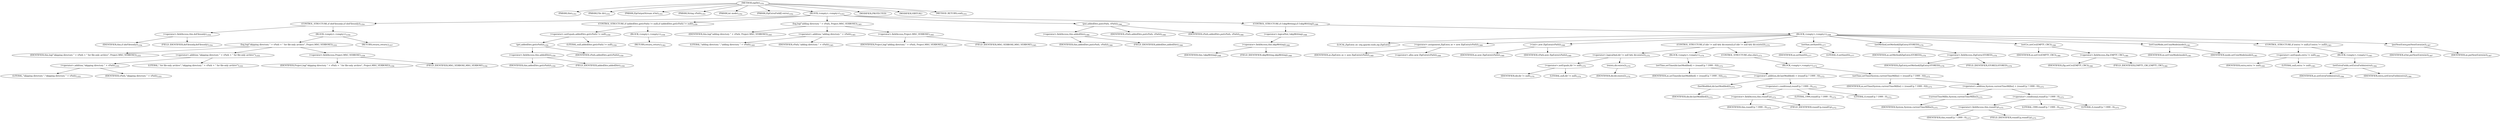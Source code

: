 digraph "zipDir" {  
"3313" [label = <(METHOD,zipDir)<SUB>1351</SUB>> ]
"136" [label = <(PARAM,this)<SUB>1351</SUB>> ]
"3314" [label = <(PARAM,File dir)<SUB>1351</SUB>> ]
"3315" [label = <(PARAM,ZipOutputStream zOut)<SUB>1351</SUB>> ]
"3316" [label = <(PARAM,String vPath)<SUB>1351</SUB>> ]
"3317" [label = <(PARAM,int mode)<SUB>1352</SUB>> ]
"3318" [label = <(PARAM,ZipExtraField[] extra)<SUB>1352</SUB>> ]
"3319" [label = <(BLOCK,&lt;empty&gt;,&lt;empty&gt;)<SUB>1353</SUB>> ]
"3320" [label = <(CONTROL_STRUCTURE,if (doFilesonly),if (doFilesonly))<SUB>1354</SUB>> ]
"3321" [label = <(&lt;operator&gt;.fieldAccess,this.doFilesonly)<SUB>1354</SUB>> ]
"3322" [label = <(IDENTIFIER,this,if (doFilesonly))<SUB>1354</SUB>> ]
"3323" [label = <(FIELD_IDENTIFIER,doFilesonly,doFilesonly)<SUB>1354</SUB>> ]
"3324" [label = <(BLOCK,&lt;empty&gt;,&lt;empty&gt;)<SUB>1354</SUB>> ]
"3325" [label = <(log,log(&quot;skipping directory &quot; + vPath + &quot; for file-only archive&quot;, Project.MSG_VERBOSE))<SUB>1355</SUB>> ]
"135" [label = <(IDENTIFIER,this,log(&quot;skipping directory &quot; + vPath + &quot; for file-only archive&quot;, Project.MSG_VERBOSE))<SUB>1355</SUB>> ]
"3326" [label = <(&lt;operator&gt;.addition,&quot;skipping directory &quot; + vPath + &quot; for file-only archive&quot;)<SUB>1355</SUB>> ]
"3327" [label = <(&lt;operator&gt;.addition,&quot;skipping directory &quot; + vPath)<SUB>1355</SUB>> ]
"3328" [label = <(LITERAL,&quot;skipping directory &quot;,&quot;skipping directory &quot; + vPath)<SUB>1355</SUB>> ]
"3329" [label = <(IDENTIFIER,vPath,&quot;skipping directory &quot; + vPath)<SUB>1355</SUB>> ]
"3330" [label = <(LITERAL,&quot; for file-only archive&quot;,&quot;skipping directory &quot; + vPath + &quot; for file-only archive&quot;)<SUB>1355</SUB>> ]
"3331" [label = <(&lt;operator&gt;.fieldAccess,Project.MSG_VERBOSE)<SUB>1356</SUB>> ]
"3332" [label = <(IDENTIFIER,Project,log(&quot;skipping directory &quot; + vPath + &quot; for file-only archive&quot;, Project.MSG_VERBOSE))<SUB>1356</SUB>> ]
"3333" [label = <(FIELD_IDENTIFIER,MSG_VERBOSE,MSG_VERBOSE)<SUB>1356</SUB>> ]
"3334" [label = <(RETURN,return;,return;)<SUB>1357</SUB>> ]
"3335" [label = <(CONTROL_STRUCTURE,if (addedDirs.get(vPath) != null),if (addedDirs.get(vPath) != null))<SUB>1359</SUB>> ]
"3336" [label = <(&lt;operator&gt;.notEquals,addedDirs.get(vPath) != null)<SUB>1359</SUB>> ]
"3337" [label = <(get,addedDirs.get(vPath))<SUB>1359</SUB>> ]
"3338" [label = <(&lt;operator&gt;.fieldAccess,this.addedDirs)<SUB>1359</SUB>> ]
"3339" [label = <(IDENTIFIER,this,addedDirs.get(vPath))<SUB>1359</SUB>> ]
"3340" [label = <(FIELD_IDENTIFIER,addedDirs,addedDirs)<SUB>1359</SUB>> ]
"3341" [label = <(IDENTIFIER,vPath,addedDirs.get(vPath))<SUB>1359</SUB>> ]
"3342" [label = <(LITERAL,null,addedDirs.get(vPath) != null)<SUB>1359</SUB>> ]
"3343" [label = <(BLOCK,&lt;empty&gt;,&lt;empty&gt;)<SUB>1359</SUB>> ]
"3344" [label = <(RETURN,return;,return;)<SUB>1362</SUB>> ]
"3345" [label = <(log,log(&quot;adding directory &quot; + vPath, Project.MSG_VERBOSE))<SUB>1365</SUB>> ]
"137" [label = <(IDENTIFIER,this,log(&quot;adding directory &quot; + vPath, Project.MSG_VERBOSE))<SUB>1365</SUB>> ]
"3346" [label = <(&lt;operator&gt;.addition,&quot;adding directory &quot; + vPath)<SUB>1365</SUB>> ]
"3347" [label = <(LITERAL,&quot;adding directory &quot;,&quot;adding directory &quot; + vPath)<SUB>1365</SUB>> ]
"3348" [label = <(IDENTIFIER,vPath,&quot;adding directory &quot; + vPath)<SUB>1365</SUB>> ]
"3349" [label = <(&lt;operator&gt;.fieldAccess,Project.MSG_VERBOSE)<SUB>1365</SUB>> ]
"3350" [label = <(IDENTIFIER,Project,log(&quot;adding directory &quot; + vPath, Project.MSG_VERBOSE))<SUB>1365</SUB>> ]
"3351" [label = <(FIELD_IDENTIFIER,MSG_VERBOSE,MSG_VERBOSE)<SUB>1365</SUB>> ]
"3352" [label = <(put,addedDirs.put(vPath, vPath))<SUB>1366</SUB>> ]
"3353" [label = <(&lt;operator&gt;.fieldAccess,this.addedDirs)<SUB>1366</SUB>> ]
"3354" [label = <(IDENTIFIER,this,addedDirs.put(vPath, vPath))<SUB>1366</SUB>> ]
"3355" [label = <(FIELD_IDENTIFIER,addedDirs,addedDirs)<SUB>1366</SUB>> ]
"3356" [label = <(IDENTIFIER,vPath,addedDirs.put(vPath, vPath))<SUB>1366</SUB>> ]
"3357" [label = <(IDENTIFIER,vPath,addedDirs.put(vPath, vPath))<SUB>1366</SUB>> ]
"3358" [label = <(CONTROL_STRUCTURE,if (!skipWriting),if (!skipWriting))<SUB>1368</SUB>> ]
"3359" [label = <(&lt;operator&gt;.logicalNot,!skipWriting)<SUB>1368</SUB>> ]
"3360" [label = <(&lt;operator&gt;.fieldAccess,this.skipWriting)<SUB>1368</SUB>> ]
"3361" [label = <(IDENTIFIER,this,!skipWriting)<SUB>1368</SUB>> ]
"3362" [label = <(FIELD_IDENTIFIER,skipWriting,skipWriting)<SUB>1368</SUB>> ]
"3363" [label = <(BLOCK,&lt;empty&gt;,&lt;empty&gt;)<SUB>1368</SUB>> ]
"139" [label = <(LOCAL,ZipEntry ze: org.apache.tools.zip.ZipEntry)> ]
"3364" [label = <(&lt;operator&gt;.assignment,ZipEntry ze = new ZipEntry(vPath))<SUB>1369</SUB>> ]
"3365" [label = <(IDENTIFIER,ze,ZipEntry ze = new ZipEntry(vPath))<SUB>1369</SUB>> ]
"3366" [label = <(&lt;operator&gt;.alloc,new ZipEntry(vPath))<SUB>1369</SUB>> ]
"3367" [label = <(&lt;init&gt;,new ZipEntry(vPath))<SUB>1369</SUB>> ]
"138" [label = <(IDENTIFIER,ze,new ZipEntry(vPath))<SUB>1369</SUB>> ]
"3368" [label = <(IDENTIFIER,vPath,new ZipEntry(vPath))<SUB>1369</SUB>> ]
"3369" [label = <(CONTROL_STRUCTURE,if (dir != null &amp;&amp; dir.exists()),if (dir != null &amp;&amp; dir.exists()))<SUB>1370</SUB>> ]
"3370" [label = <(&lt;operator&gt;.logicalAnd,dir != null &amp;&amp; dir.exists())<SUB>1370</SUB>> ]
"3371" [label = <(&lt;operator&gt;.notEquals,dir != null)<SUB>1370</SUB>> ]
"3372" [label = <(IDENTIFIER,dir,dir != null)<SUB>1370</SUB>> ]
"3373" [label = <(LITERAL,null,dir != null)<SUB>1370</SUB>> ]
"3374" [label = <(exists,dir.exists())<SUB>1370</SUB>> ]
"3375" [label = <(IDENTIFIER,dir,dir.exists())<SUB>1370</SUB>> ]
"3376" [label = <(BLOCK,&lt;empty&gt;,&lt;empty&gt;)<SUB>1370</SUB>> ]
"3377" [label = <(setTime,setTime(dir.lastModified() + (roundUp ? 1999 : 0)))<SUB>1372</SUB>> ]
"3378" [label = <(IDENTIFIER,ze,setTime(dir.lastModified() + (roundUp ? 1999 : 0)))<SUB>1372</SUB>> ]
"3379" [label = <(&lt;operator&gt;.addition,dir.lastModified() + (roundUp ? 1999 : 0))<SUB>1372</SUB>> ]
"3380" [label = <(lastModified,dir.lastModified())<SUB>1372</SUB>> ]
"3381" [label = <(IDENTIFIER,dir,dir.lastModified())<SUB>1372</SUB>> ]
"3382" [label = <(&lt;operator&gt;.conditional,roundUp ? 1999 : 0)<SUB>1372</SUB>> ]
"3383" [label = <(&lt;operator&gt;.fieldAccess,this.roundUp)<SUB>1372</SUB>> ]
"3384" [label = <(IDENTIFIER,this,roundUp ? 1999 : 0)<SUB>1372</SUB>> ]
"3385" [label = <(FIELD_IDENTIFIER,roundUp,roundUp)<SUB>1372</SUB>> ]
"3386" [label = <(LITERAL,1999,roundUp ? 1999 : 0)<SUB>1372</SUB>> ]
"3387" [label = <(LITERAL,0,roundUp ? 1999 : 0)<SUB>1372</SUB>> ]
"3388" [label = <(CONTROL_STRUCTURE,else,else)<SUB>1373</SUB>> ]
"3389" [label = <(BLOCK,&lt;empty&gt;,&lt;empty&gt;)<SUB>1373</SUB>> ]
"3390" [label = <(setTime,setTime(System.currentTimeMillis() + (roundUp ? 1999 : 0)))<SUB>1375</SUB>> ]
"3391" [label = <(IDENTIFIER,ze,setTime(System.currentTimeMillis() + (roundUp ? 1999 : 0)))<SUB>1375</SUB>> ]
"3392" [label = <(&lt;operator&gt;.addition,System.currentTimeMillis() + (roundUp ? 1999 : 0))<SUB>1375</SUB>> ]
"3393" [label = <(currentTimeMillis,System.currentTimeMillis())<SUB>1375</SUB>> ]
"3394" [label = <(IDENTIFIER,System,System.currentTimeMillis())<SUB>1375</SUB>> ]
"3395" [label = <(&lt;operator&gt;.conditional,roundUp ? 1999 : 0)<SUB>1375</SUB>> ]
"3396" [label = <(&lt;operator&gt;.fieldAccess,this.roundUp)<SUB>1375</SUB>> ]
"3397" [label = <(IDENTIFIER,this,roundUp ? 1999 : 0)<SUB>1375</SUB>> ]
"3398" [label = <(FIELD_IDENTIFIER,roundUp,roundUp)<SUB>1375</SUB>> ]
"3399" [label = <(LITERAL,1999,roundUp ? 1999 : 0)<SUB>1375</SUB>> ]
"3400" [label = <(LITERAL,0,roundUp ? 1999 : 0)<SUB>1375</SUB>> ]
"3401" [label = <(setSize,setSize(0))<SUB>1377</SUB>> ]
"3402" [label = <(IDENTIFIER,ze,setSize(0))<SUB>1377</SUB>> ]
"3403" [label = <(LITERAL,0,setSize(0))<SUB>1377</SUB>> ]
"3404" [label = <(setMethod,setMethod(ZipEntry.STORED))<SUB>1378</SUB>> ]
"3405" [label = <(IDENTIFIER,ze,setMethod(ZipEntry.STORED))<SUB>1378</SUB>> ]
"3406" [label = <(&lt;operator&gt;.fieldAccess,ZipEntry.STORED)<SUB>1378</SUB>> ]
"3407" [label = <(IDENTIFIER,ZipEntry,setMethod(ZipEntry.STORED))<SUB>1378</SUB>> ]
"3408" [label = <(FIELD_IDENTIFIER,STORED,STORED)<SUB>1378</SUB>> ]
"3409" [label = <(setCrc,setCrc(EMPTY_CRC))<SUB>1380</SUB>> ]
"3410" [label = <(IDENTIFIER,ze,setCrc(EMPTY_CRC))<SUB>1380</SUB>> ]
"3411" [label = <(&lt;operator&gt;.fieldAccess,Zip.EMPTY_CRC)<SUB>1380</SUB>> ]
"3412" [label = <(IDENTIFIER,Zip,setCrc(EMPTY_CRC))<SUB>1380</SUB>> ]
"3413" [label = <(FIELD_IDENTIFIER,EMPTY_CRC,EMPTY_CRC)<SUB>1380</SUB>> ]
"3414" [label = <(setUnixMode,setUnixMode(mode))<SUB>1381</SUB>> ]
"3415" [label = <(IDENTIFIER,ze,setUnixMode(mode))<SUB>1381</SUB>> ]
"3416" [label = <(IDENTIFIER,mode,setUnixMode(mode))<SUB>1381</SUB>> ]
"3417" [label = <(CONTROL_STRUCTURE,if (extra != null),if (extra != null))<SUB>1383</SUB>> ]
"3418" [label = <(&lt;operator&gt;.notEquals,extra != null)<SUB>1383</SUB>> ]
"3419" [label = <(IDENTIFIER,extra,extra != null)<SUB>1383</SUB>> ]
"3420" [label = <(LITERAL,null,extra != null)<SUB>1383</SUB>> ]
"3421" [label = <(BLOCK,&lt;empty&gt;,&lt;empty&gt;)<SUB>1383</SUB>> ]
"3422" [label = <(setExtraFields,setExtraFields(extra))<SUB>1384</SUB>> ]
"3423" [label = <(IDENTIFIER,ze,setExtraFields(extra))<SUB>1384</SUB>> ]
"3424" [label = <(IDENTIFIER,extra,setExtraFields(extra))<SUB>1384</SUB>> ]
"3425" [label = <(putNextEntry,putNextEntry(ze))<SUB>1387</SUB>> ]
"3426" [label = <(IDENTIFIER,zOut,putNextEntry(ze))<SUB>1387</SUB>> ]
"3427" [label = <(IDENTIFIER,ze,putNextEntry(ze))<SUB>1387</SUB>> ]
"3428" [label = <(MODIFIER,PROTECTED)> ]
"3429" [label = <(MODIFIER,VIRTUAL)> ]
"3430" [label = <(METHOD_RETURN,void)<SUB>1351</SUB>> ]
  "3313" -> "136" 
  "3313" -> "3314" 
  "3313" -> "3315" 
  "3313" -> "3316" 
  "3313" -> "3317" 
  "3313" -> "3318" 
  "3313" -> "3319" 
  "3313" -> "3428" 
  "3313" -> "3429" 
  "3313" -> "3430" 
  "3319" -> "3320" 
  "3319" -> "3335" 
  "3319" -> "3345" 
  "3319" -> "3352" 
  "3319" -> "3358" 
  "3320" -> "3321" 
  "3320" -> "3324" 
  "3321" -> "3322" 
  "3321" -> "3323" 
  "3324" -> "3325" 
  "3324" -> "3334" 
  "3325" -> "135" 
  "3325" -> "3326" 
  "3325" -> "3331" 
  "3326" -> "3327" 
  "3326" -> "3330" 
  "3327" -> "3328" 
  "3327" -> "3329" 
  "3331" -> "3332" 
  "3331" -> "3333" 
  "3335" -> "3336" 
  "3335" -> "3343" 
  "3336" -> "3337" 
  "3336" -> "3342" 
  "3337" -> "3338" 
  "3337" -> "3341" 
  "3338" -> "3339" 
  "3338" -> "3340" 
  "3343" -> "3344" 
  "3345" -> "137" 
  "3345" -> "3346" 
  "3345" -> "3349" 
  "3346" -> "3347" 
  "3346" -> "3348" 
  "3349" -> "3350" 
  "3349" -> "3351" 
  "3352" -> "3353" 
  "3352" -> "3356" 
  "3352" -> "3357" 
  "3353" -> "3354" 
  "3353" -> "3355" 
  "3358" -> "3359" 
  "3358" -> "3363" 
  "3359" -> "3360" 
  "3360" -> "3361" 
  "3360" -> "3362" 
  "3363" -> "139" 
  "3363" -> "3364" 
  "3363" -> "3367" 
  "3363" -> "3369" 
  "3363" -> "3401" 
  "3363" -> "3404" 
  "3363" -> "3409" 
  "3363" -> "3414" 
  "3363" -> "3417" 
  "3363" -> "3425" 
  "3364" -> "3365" 
  "3364" -> "3366" 
  "3367" -> "138" 
  "3367" -> "3368" 
  "3369" -> "3370" 
  "3369" -> "3376" 
  "3369" -> "3388" 
  "3370" -> "3371" 
  "3370" -> "3374" 
  "3371" -> "3372" 
  "3371" -> "3373" 
  "3374" -> "3375" 
  "3376" -> "3377" 
  "3377" -> "3378" 
  "3377" -> "3379" 
  "3379" -> "3380" 
  "3379" -> "3382" 
  "3380" -> "3381" 
  "3382" -> "3383" 
  "3382" -> "3386" 
  "3382" -> "3387" 
  "3383" -> "3384" 
  "3383" -> "3385" 
  "3388" -> "3389" 
  "3389" -> "3390" 
  "3390" -> "3391" 
  "3390" -> "3392" 
  "3392" -> "3393" 
  "3392" -> "3395" 
  "3393" -> "3394" 
  "3395" -> "3396" 
  "3395" -> "3399" 
  "3395" -> "3400" 
  "3396" -> "3397" 
  "3396" -> "3398" 
  "3401" -> "3402" 
  "3401" -> "3403" 
  "3404" -> "3405" 
  "3404" -> "3406" 
  "3406" -> "3407" 
  "3406" -> "3408" 
  "3409" -> "3410" 
  "3409" -> "3411" 
  "3411" -> "3412" 
  "3411" -> "3413" 
  "3414" -> "3415" 
  "3414" -> "3416" 
  "3417" -> "3418" 
  "3417" -> "3421" 
  "3418" -> "3419" 
  "3418" -> "3420" 
  "3421" -> "3422" 
  "3422" -> "3423" 
  "3422" -> "3424" 
  "3425" -> "3426" 
  "3425" -> "3427" 
}
